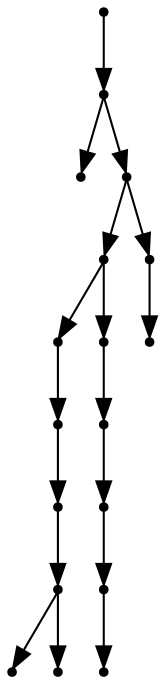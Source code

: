 digraph {
  17 [shape=point];
  16 [shape=point];
  0 [shape=point];
  15 [shape=point];
  12 [shape=point];
  6 [shape=point];
  5 [shape=point];
  4 [shape=point];
  3 [shape=point];
  1 [shape=point];
  2 [shape=point];
  11 [shape=point];
  10 [shape=point];
  9 [shape=point];
  8 [shape=point];
  7 [shape=point];
  14 [shape=point];
  13 [shape=point];
17 -> 16;
16 -> 0;
16 -> 15;
15 -> 12;
12 -> 6;
6 -> 5;
5 -> 4;
4 -> 3;
3 -> 1;
3 -> 2;
12 -> 11;
11 -> 10;
10 -> 9;
9 -> 8;
8 -> 7;
15 -> 14;
14 -> 13;
}
